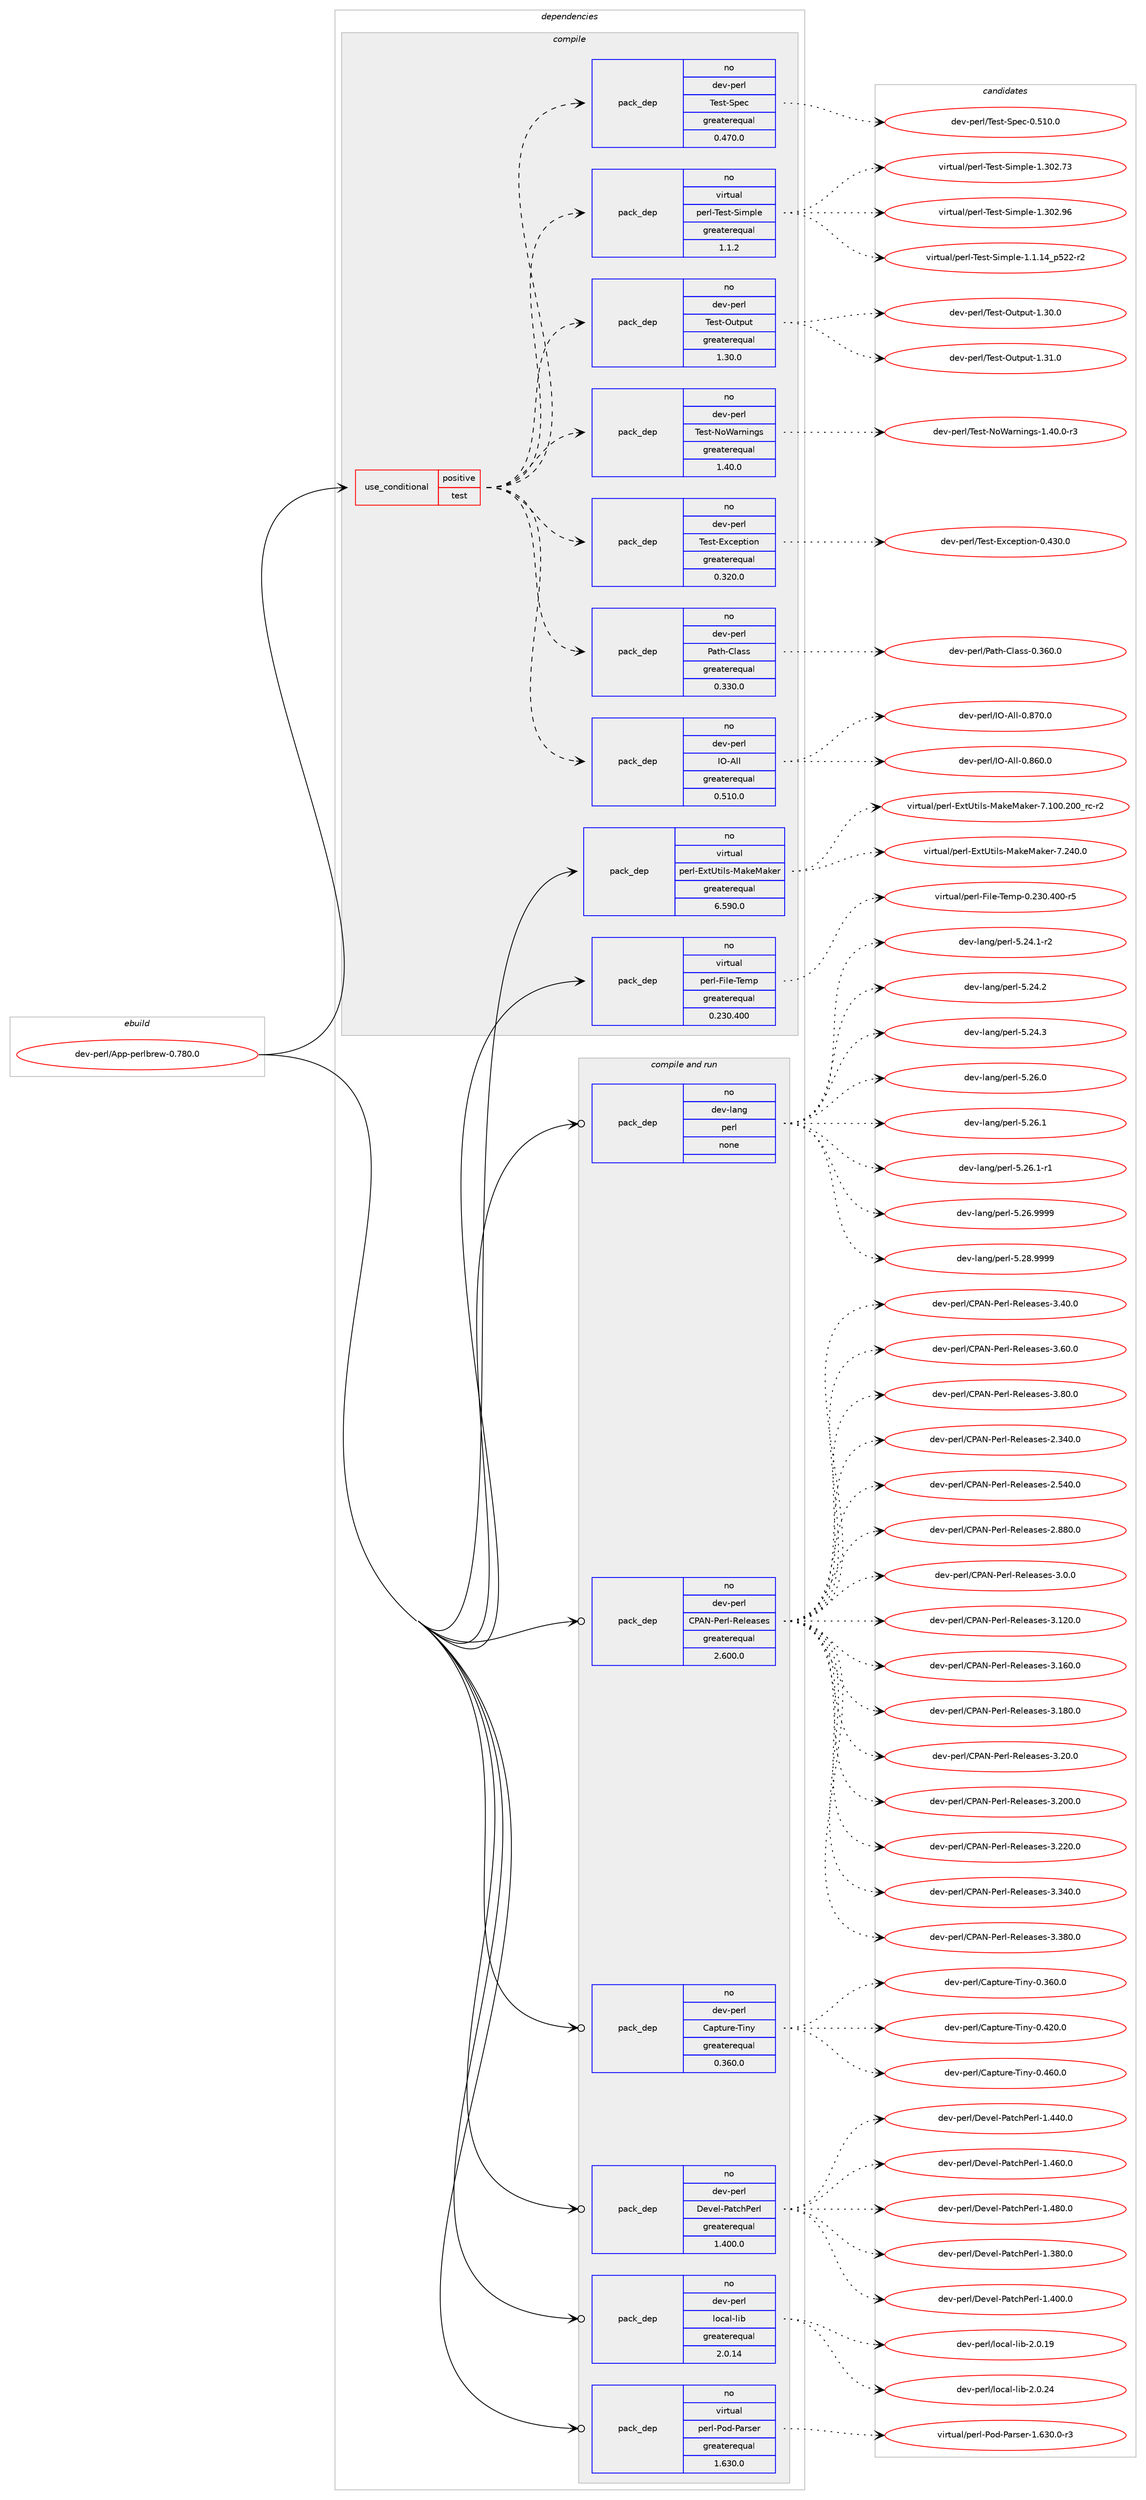 digraph prolog {

# *************
# Graph options
# *************

newrank=true;
concentrate=true;
compound=true;
graph [rankdir=LR,fontname=Helvetica,fontsize=10,ranksep=1.5];#, ranksep=2.5, nodesep=0.2];
edge  [arrowhead=vee];
node  [fontname=Helvetica,fontsize=10];

# **********
# The ebuild
# **********

subgraph cluster_leftcol {
color=gray;
rank=same;
label=<<i>ebuild</i>>;
id [label="dev-perl/App-perlbrew-0.780.0", color=red, width=4, href="../dev-perl/App-perlbrew-0.780.0.svg"];
}

# ****************
# The dependencies
# ****************

subgraph cluster_midcol {
color=gray;
label=<<i>dependencies</i>>;
subgraph cluster_compile {
fillcolor="#eeeeee";
style=filled;
label=<<i>compile</i>>;
subgraph cond26662 {
dependency124732 [label=<<TABLE BORDER="0" CELLBORDER="1" CELLSPACING="0" CELLPADDING="4"><TR><TD ROWSPAN="3" CELLPADDING="10">use_conditional</TD></TR><TR><TD>positive</TD></TR><TR><TD>test</TD></TR></TABLE>>, shape=none, color=red];
subgraph pack94411 {
dependency124733 [label=<<TABLE BORDER="0" CELLBORDER="1" CELLSPACING="0" CELLPADDING="4" WIDTH="220"><TR><TD ROWSPAN="6" CELLPADDING="30">pack_dep</TD></TR><TR><TD WIDTH="110">no</TD></TR><TR><TD>dev-perl</TD></TR><TR><TD>IO-All</TD></TR><TR><TD>greaterequal</TD></TR><TR><TD>0.510.0</TD></TR></TABLE>>, shape=none, color=blue];
}
dependency124732:e -> dependency124733:w [weight=20,style="dashed",arrowhead="vee"];
subgraph pack94412 {
dependency124734 [label=<<TABLE BORDER="0" CELLBORDER="1" CELLSPACING="0" CELLPADDING="4" WIDTH="220"><TR><TD ROWSPAN="6" CELLPADDING="30">pack_dep</TD></TR><TR><TD WIDTH="110">no</TD></TR><TR><TD>dev-perl</TD></TR><TR><TD>Path-Class</TD></TR><TR><TD>greaterequal</TD></TR><TR><TD>0.330.0</TD></TR></TABLE>>, shape=none, color=blue];
}
dependency124732:e -> dependency124734:w [weight=20,style="dashed",arrowhead="vee"];
subgraph pack94413 {
dependency124735 [label=<<TABLE BORDER="0" CELLBORDER="1" CELLSPACING="0" CELLPADDING="4" WIDTH="220"><TR><TD ROWSPAN="6" CELLPADDING="30">pack_dep</TD></TR><TR><TD WIDTH="110">no</TD></TR><TR><TD>dev-perl</TD></TR><TR><TD>Test-Exception</TD></TR><TR><TD>greaterequal</TD></TR><TR><TD>0.320.0</TD></TR></TABLE>>, shape=none, color=blue];
}
dependency124732:e -> dependency124735:w [weight=20,style="dashed",arrowhead="vee"];
subgraph pack94414 {
dependency124736 [label=<<TABLE BORDER="0" CELLBORDER="1" CELLSPACING="0" CELLPADDING="4" WIDTH="220"><TR><TD ROWSPAN="6" CELLPADDING="30">pack_dep</TD></TR><TR><TD WIDTH="110">no</TD></TR><TR><TD>dev-perl</TD></TR><TR><TD>Test-NoWarnings</TD></TR><TR><TD>greaterequal</TD></TR><TR><TD>1.40.0</TD></TR></TABLE>>, shape=none, color=blue];
}
dependency124732:e -> dependency124736:w [weight=20,style="dashed",arrowhead="vee"];
subgraph pack94415 {
dependency124737 [label=<<TABLE BORDER="0" CELLBORDER="1" CELLSPACING="0" CELLPADDING="4" WIDTH="220"><TR><TD ROWSPAN="6" CELLPADDING="30">pack_dep</TD></TR><TR><TD WIDTH="110">no</TD></TR><TR><TD>dev-perl</TD></TR><TR><TD>Test-Output</TD></TR><TR><TD>greaterequal</TD></TR><TR><TD>1.30.0</TD></TR></TABLE>>, shape=none, color=blue];
}
dependency124732:e -> dependency124737:w [weight=20,style="dashed",arrowhead="vee"];
subgraph pack94416 {
dependency124738 [label=<<TABLE BORDER="0" CELLBORDER="1" CELLSPACING="0" CELLPADDING="4" WIDTH="220"><TR><TD ROWSPAN="6" CELLPADDING="30">pack_dep</TD></TR><TR><TD WIDTH="110">no</TD></TR><TR><TD>virtual</TD></TR><TR><TD>perl-Test-Simple</TD></TR><TR><TD>greaterequal</TD></TR><TR><TD>1.1.2</TD></TR></TABLE>>, shape=none, color=blue];
}
dependency124732:e -> dependency124738:w [weight=20,style="dashed",arrowhead="vee"];
subgraph pack94417 {
dependency124739 [label=<<TABLE BORDER="0" CELLBORDER="1" CELLSPACING="0" CELLPADDING="4" WIDTH="220"><TR><TD ROWSPAN="6" CELLPADDING="30">pack_dep</TD></TR><TR><TD WIDTH="110">no</TD></TR><TR><TD>dev-perl</TD></TR><TR><TD>Test-Spec</TD></TR><TR><TD>greaterequal</TD></TR><TR><TD>0.470.0</TD></TR></TABLE>>, shape=none, color=blue];
}
dependency124732:e -> dependency124739:w [weight=20,style="dashed",arrowhead="vee"];
}
id:e -> dependency124732:w [weight=20,style="solid",arrowhead="vee"];
subgraph pack94418 {
dependency124740 [label=<<TABLE BORDER="0" CELLBORDER="1" CELLSPACING="0" CELLPADDING="4" WIDTH="220"><TR><TD ROWSPAN="6" CELLPADDING="30">pack_dep</TD></TR><TR><TD WIDTH="110">no</TD></TR><TR><TD>virtual</TD></TR><TR><TD>perl-ExtUtils-MakeMaker</TD></TR><TR><TD>greaterequal</TD></TR><TR><TD>6.590.0</TD></TR></TABLE>>, shape=none, color=blue];
}
id:e -> dependency124740:w [weight=20,style="solid",arrowhead="vee"];
subgraph pack94419 {
dependency124741 [label=<<TABLE BORDER="0" CELLBORDER="1" CELLSPACING="0" CELLPADDING="4" WIDTH="220"><TR><TD ROWSPAN="6" CELLPADDING="30">pack_dep</TD></TR><TR><TD WIDTH="110">no</TD></TR><TR><TD>virtual</TD></TR><TR><TD>perl-File-Temp</TD></TR><TR><TD>greaterequal</TD></TR><TR><TD>0.230.400</TD></TR></TABLE>>, shape=none, color=blue];
}
id:e -> dependency124741:w [weight=20,style="solid",arrowhead="vee"];
}
subgraph cluster_compileandrun {
fillcolor="#eeeeee";
style=filled;
label=<<i>compile and run</i>>;
subgraph pack94420 {
dependency124742 [label=<<TABLE BORDER="0" CELLBORDER="1" CELLSPACING="0" CELLPADDING="4" WIDTH="220"><TR><TD ROWSPAN="6" CELLPADDING="30">pack_dep</TD></TR><TR><TD WIDTH="110">no</TD></TR><TR><TD>dev-lang</TD></TR><TR><TD>perl</TD></TR><TR><TD>none</TD></TR><TR><TD></TD></TR></TABLE>>, shape=none, color=blue];
}
id:e -> dependency124742:w [weight=20,style="solid",arrowhead="odotvee"];
subgraph pack94421 {
dependency124743 [label=<<TABLE BORDER="0" CELLBORDER="1" CELLSPACING="0" CELLPADDING="4" WIDTH="220"><TR><TD ROWSPAN="6" CELLPADDING="30">pack_dep</TD></TR><TR><TD WIDTH="110">no</TD></TR><TR><TD>dev-perl</TD></TR><TR><TD>CPAN-Perl-Releases</TD></TR><TR><TD>greaterequal</TD></TR><TR><TD>2.600.0</TD></TR></TABLE>>, shape=none, color=blue];
}
id:e -> dependency124743:w [weight=20,style="solid",arrowhead="odotvee"];
subgraph pack94422 {
dependency124744 [label=<<TABLE BORDER="0" CELLBORDER="1" CELLSPACING="0" CELLPADDING="4" WIDTH="220"><TR><TD ROWSPAN="6" CELLPADDING="30">pack_dep</TD></TR><TR><TD WIDTH="110">no</TD></TR><TR><TD>dev-perl</TD></TR><TR><TD>Capture-Tiny</TD></TR><TR><TD>greaterequal</TD></TR><TR><TD>0.360.0</TD></TR></TABLE>>, shape=none, color=blue];
}
id:e -> dependency124744:w [weight=20,style="solid",arrowhead="odotvee"];
subgraph pack94423 {
dependency124745 [label=<<TABLE BORDER="0" CELLBORDER="1" CELLSPACING="0" CELLPADDING="4" WIDTH="220"><TR><TD ROWSPAN="6" CELLPADDING="30">pack_dep</TD></TR><TR><TD WIDTH="110">no</TD></TR><TR><TD>dev-perl</TD></TR><TR><TD>Devel-PatchPerl</TD></TR><TR><TD>greaterequal</TD></TR><TR><TD>1.400.0</TD></TR></TABLE>>, shape=none, color=blue];
}
id:e -> dependency124745:w [weight=20,style="solid",arrowhead="odotvee"];
subgraph pack94424 {
dependency124746 [label=<<TABLE BORDER="0" CELLBORDER="1" CELLSPACING="0" CELLPADDING="4" WIDTH="220"><TR><TD ROWSPAN="6" CELLPADDING="30">pack_dep</TD></TR><TR><TD WIDTH="110">no</TD></TR><TR><TD>dev-perl</TD></TR><TR><TD>local-lib</TD></TR><TR><TD>greaterequal</TD></TR><TR><TD>2.0.14</TD></TR></TABLE>>, shape=none, color=blue];
}
id:e -> dependency124746:w [weight=20,style="solid",arrowhead="odotvee"];
subgraph pack94425 {
dependency124747 [label=<<TABLE BORDER="0" CELLBORDER="1" CELLSPACING="0" CELLPADDING="4" WIDTH="220"><TR><TD ROWSPAN="6" CELLPADDING="30">pack_dep</TD></TR><TR><TD WIDTH="110">no</TD></TR><TR><TD>virtual</TD></TR><TR><TD>perl-Pod-Parser</TD></TR><TR><TD>greaterequal</TD></TR><TR><TD>1.630.0</TD></TR></TABLE>>, shape=none, color=blue];
}
id:e -> dependency124747:w [weight=20,style="solid",arrowhead="odotvee"];
}
subgraph cluster_run {
fillcolor="#eeeeee";
style=filled;
label=<<i>run</i>>;
}
}

# **************
# The candidates
# **************

subgraph cluster_choices {
rank=same;
color=gray;
label=<<i>candidates</i>>;

subgraph choice94411 {
color=black;
nodesep=1;
choice1001011184511210111410847737945651081084548465654484648 [label="dev-perl/IO-All-0.860.0", color=red, width=4,href="../dev-perl/IO-All-0.860.0.svg"];
choice1001011184511210111410847737945651081084548465655484648 [label="dev-perl/IO-All-0.870.0", color=red, width=4,href="../dev-perl/IO-All-0.870.0.svg"];
dependency124733:e -> choice1001011184511210111410847737945651081084548465654484648:w [style=dotted,weight="100"];
dependency124733:e -> choice1001011184511210111410847737945651081084548465655484648:w [style=dotted,weight="100"];
}
subgraph choice94412 {
color=black;
nodesep=1;
choice100101118451121011141084780971161044567108971151154548465154484648 [label="dev-perl/Path-Class-0.360.0", color=red, width=4,href="../dev-perl/Path-Class-0.360.0.svg"];
dependency124734:e -> choice100101118451121011141084780971161044567108971151154548465154484648:w [style=dotted,weight="100"];
}
subgraph choice94413 {
color=black;
nodesep=1;
choice1001011184511210111410847841011151164569120991011121161051111104548465251484648 [label="dev-perl/Test-Exception-0.430.0", color=red, width=4,href="../dev-perl/Test-Exception-0.430.0.svg"];
dependency124735:e -> choice1001011184511210111410847841011151164569120991011121161051111104548465251484648:w [style=dotted,weight="100"];
}
subgraph choice94414 {
color=black;
nodesep=1;
choice10010111845112101114108478410111511645781118797114110105110103115454946524846484511451 [label="dev-perl/Test-NoWarnings-1.40.0-r3", color=red, width=4,href="../dev-perl/Test-NoWarnings-1.40.0-r3.svg"];
dependency124736:e -> choice10010111845112101114108478410111511645781118797114110105110103115454946524846484511451:w [style=dotted,weight="100"];
}
subgraph choice94415 {
color=black;
nodesep=1;
choice100101118451121011141084784101115116457911711611211711645494651484648 [label="dev-perl/Test-Output-1.30.0", color=red, width=4,href="../dev-perl/Test-Output-1.30.0.svg"];
choice100101118451121011141084784101115116457911711611211711645494651494648 [label="dev-perl/Test-Output-1.31.0", color=red, width=4,href="../dev-perl/Test-Output-1.31.0.svg"];
dependency124737:e -> choice100101118451121011141084784101115116457911711611211711645494651484648:w [style=dotted,weight="100"];
dependency124737:e -> choice100101118451121011141084784101115116457911711611211711645494651494648:w [style=dotted,weight="100"];
}
subgraph choice94416 {
color=black;
nodesep=1;
choice11810511411611797108471121011141084584101115116458310510911210810145494649464952951125350504511450 [label="virtual/perl-Test-Simple-1.1.14_p522-r2", color=red, width=4,href="../virtual/perl-Test-Simple-1.1.14_p522-r2.svg"];
choice118105114116117971084711210111410845841011151164583105109112108101454946514850465551 [label="virtual/perl-Test-Simple-1.302.73", color=red, width=4,href="../virtual/perl-Test-Simple-1.302.73.svg"];
choice118105114116117971084711210111410845841011151164583105109112108101454946514850465754 [label="virtual/perl-Test-Simple-1.302.96", color=red, width=4,href="../virtual/perl-Test-Simple-1.302.96.svg"];
dependency124738:e -> choice11810511411611797108471121011141084584101115116458310510911210810145494649464952951125350504511450:w [style=dotted,weight="100"];
dependency124738:e -> choice118105114116117971084711210111410845841011151164583105109112108101454946514850465551:w [style=dotted,weight="100"];
dependency124738:e -> choice118105114116117971084711210111410845841011151164583105109112108101454946514850465754:w [style=dotted,weight="100"];
}
subgraph choice94417 {
color=black;
nodesep=1;
choice1001011184511210111410847841011151164583112101994548465349484648 [label="dev-perl/Test-Spec-0.510.0", color=red, width=4,href="../dev-perl/Test-Spec-0.510.0.svg"];
dependency124739:e -> choice1001011184511210111410847841011151164583112101994548465349484648:w [style=dotted,weight="100"];
}
subgraph choice94418 {
color=black;
nodesep=1;
choice118105114116117971084711210111410845691201168511610510811545779710710177971071011144555464948484650484895114994511450 [label="virtual/perl-ExtUtils-MakeMaker-7.100.200_rc-r2", color=red, width=4,href="../virtual/perl-ExtUtils-MakeMaker-7.100.200_rc-r2.svg"];
choice118105114116117971084711210111410845691201168511610510811545779710710177971071011144555465052484648 [label="virtual/perl-ExtUtils-MakeMaker-7.240.0", color=red, width=4,href="../virtual/perl-ExtUtils-MakeMaker-7.240.0.svg"];
dependency124740:e -> choice118105114116117971084711210111410845691201168511610510811545779710710177971071011144555464948484650484895114994511450:w [style=dotted,weight="100"];
dependency124740:e -> choice118105114116117971084711210111410845691201168511610510811545779710710177971071011144555465052484648:w [style=dotted,weight="100"];
}
subgraph choice94419 {
color=black;
nodesep=1;
choice118105114116117971084711210111410845701051081014584101109112454846505148465248484511453 [label="virtual/perl-File-Temp-0.230.400-r5", color=red, width=4,href="../virtual/perl-File-Temp-0.230.400-r5.svg"];
dependency124741:e -> choice118105114116117971084711210111410845701051081014584101109112454846505148465248484511453:w [style=dotted,weight="100"];
}
subgraph choice94420 {
color=black;
nodesep=1;
choice100101118451089711010347112101114108455346505246494511450 [label="dev-lang/perl-5.24.1-r2", color=red, width=4,href="../dev-lang/perl-5.24.1-r2.svg"];
choice10010111845108971101034711210111410845534650524650 [label="dev-lang/perl-5.24.2", color=red, width=4,href="../dev-lang/perl-5.24.2.svg"];
choice10010111845108971101034711210111410845534650524651 [label="dev-lang/perl-5.24.3", color=red, width=4,href="../dev-lang/perl-5.24.3.svg"];
choice10010111845108971101034711210111410845534650544648 [label="dev-lang/perl-5.26.0", color=red, width=4,href="../dev-lang/perl-5.26.0.svg"];
choice10010111845108971101034711210111410845534650544649 [label="dev-lang/perl-5.26.1", color=red, width=4,href="../dev-lang/perl-5.26.1.svg"];
choice100101118451089711010347112101114108455346505446494511449 [label="dev-lang/perl-5.26.1-r1", color=red, width=4,href="../dev-lang/perl-5.26.1-r1.svg"];
choice10010111845108971101034711210111410845534650544657575757 [label="dev-lang/perl-5.26.9999", color=red, width=4,href="../dev-lang/perl-5.26.9999.svg"];
choice10010111845108971101034711210111410845534650564657575757 [label="dev-lang/perl-5.28.9999", color=red, width=4,href="../dev-lang/perl-5.28.9999.svg"];
dependency124742:e -> choice100101118451089711010347112101114108455346505246494511450:w [style=dotted,weight="100"];
dependency124742:e -> choice10010111845108971101034711210111410845534650524650:w [style=dotted,weight="100"];
dependency124742:e -> choice10010111845108971101034711210111410845534650524651:w [style=dotted,weight="100"];
dependency124742:e -> choice10010111845108971101034711210111410845534650544648:w [style=dotted,weight="100"];
dependency124742:e -> choice10010111845108971101034711210111410845534650544649:w [style=dotted,weight="100"];
dependency124742:e -> choice100101118451089711010347112101114108455346505446494511449:w [style=dotted,weight="100"];
dependency124742:e -> choice10010111845108971101034711210111410845534650544657575757:w [style=dotted,weight="100"];
dependency124742:e -> choice10010111845108971101034711210111410845534650564657575757:w [style=dotted,weight="100"];
}
subgraph choice94421 {
color=black;
nodesep=1;
choice10010111845112101114108476780657845801011141084582101108101971151011154550465152484648 [label="dev-perl/CPAN-Perl-Releases-2.340.0", color=red, width=4,href="../dev-perl/CPAN-Perl-Releases-2.340.0.svg"];
choice10010111845112101114108476780657845801011141084582101108101971151011154550465352484648 [label="dev-perl/CPAN-Perl-Releases-2.540.0", color=red, width=4,href="../dev-perl/CPAN-Perl-Releases-2.540.0.svg"];
choice10010111845112101114108476780657845801011141084582101108101971151011154550465656484648 [label="dev-perl/CPAN-Perl-Releases-2.880.0", color=red, width=4,href="../dev-perl/CPAN-Perl-Releases-2.880.0.svg"];
choice1001011184511210111410847678065784580101114108458210110810197115101115455146484648 [label="dev-perl/CPAN-Perl-Releases-3.0.0", color=red, width=4,href="../dev-perl/CPAN-Perl-Releases-3.0.0.svg"];
choice10010111845112101114108476780657845801011141084582101108101971151011154551464950484648 [label="dev-perl/CPAN-Perl-Releases-3.120.0", color=red, width=4,href="../dev-perl/CPAN-Perl-Releases-3.120.0.svg"];
choice10010111845112101114108476780657845801011141084582101108101971151011154551464954484648 [label="dev-perl/CPAN-Perl-Releases-3.160.0", color=red, width=4,href="../dev-perl/CPAN-Perl-Releases-3.160.0.svg"];
choice10010111845112101114108476780657845801011141084582101108101971151011154551464956484648 [label="dev-perl/CPAN-Perl-Releases-3.180.0", color=red, width=4,href="../dev-perl/CPAN-Perl-Releases-3.180.0.svg"];
choice100101118451121011141084767806578458010111410845821011081019711510111545514650484648 [label="dev-perl/CPAN-Perl-Releases-3.20.0", color=red, width=4,href="../dev-perl/CPAN-Perl-Releases-3.20.0.svg"];
choice10010111845112101114108476780657845801011141084582101108101971151011154551465048484648 [label="dev-perl/CPAN-Perl-Releases-3.200.0", color=red, width=4,href="../dev-perl/CPAN-Perl-Releases-3.200.0.svg"];
choice10010111845112101114108476780657845801011141084582101108101971151011154551465050484648 [label="dev-perl/CPAN-Perl-Releases-3.220.0", color=red, width=4,href="../dev-perl/CPAN-Perl-Releases-3.220.0.svg"];
choice10010111845112101114108476780657845801011141084582101108101971151011154551465152484648 [label="dev-perl/CPAN-Perl-Releases-3.340.0", color=red, width=4,href="../dev-perl/CPAN-Perl-Releases-3.340.0.svg"];
choice10010111845112101114108476780657845801011141084582101108101971151011154551465156484648 [label="dev-perl/CPAN-Perl-Releases-3.380.0", color=red, width=4,href="../dev-perl/CPAN-Perl-Releases-3.380.0.svg"];
choice100101118451121011141084767806578458010111410845821011081019711510111545514652484648 [label="dev-perl/CPAN-Perl-Releases-3.40.0", color=red, width=4,href="../dev-perl/CPAN-Perl-Releases-3.40.0.svg"];
choice100101118451121011141084767806578458010111410845821011081019711510111545514654484648 [label="dev-perl/CPAN-Perl-Releases-3.60.0", color=red, width=4,href="../dev-perl/CPAN-Perl-Releases-3.60.0.svg"];
choice100101118451121011141084767806578458010111410845821011081019711510111545514656484648 [label="dev-perl/CPAN-Perl-Releases-3.80.0", color=red, width=4,href="../dev-perl/CPAN-Perl-Releases-3.80.0.svg"];
dependency124743:e -> choice10010111845112101114108476780657845801011141084582101108101971151011154550465152484648:w [style=dotted,weight="100"];
dependency124743:e -> choice10010111845112101114108476780657845801011141084582101108101971151011154550465352484648:w [style=dotted,weight="100"];
dependency124743:e -> choice10010111845112101114108476780657845801011141084582101108101971151011154550465656484648:w [style=dotted,weight="100"];
dependency124743:e -> choice1001011184511210111410847678065784580101114108458210110810197115101115455146484648:w [style=dotted,weight="100"];
dependency124743:e -> choice10010111845112101114108476780657845801011141084582101108101971151011154551464950484648:w [style=dotted,weight="100"];
dependency124743:e -> choice10010111845112101114108476780657845801011141084582101108101971151011154551464954484648:w [style=dotted,weight="100"];
dependency124743:e -> choice10010111845112101114108476780657845801011141084582101108101971151011154551464956484648:w [style=dotted,weight="100"];
dependency124743:e -> choice100101118451121011141084767806578458010111410845821011081019711510111545514650484648:w [style=dotted,weight="100"];
dependency124743:e -> choice10010111845112101114108476780657845801011141084582101108101971151011154551465048484648:w [style=dotted,weight="100"];
dependency124743:e -> choice10010111845112101114108476780657845801011141084582101108101971151011154551465050484648:w [style=dotted,weight="100"];
dependency124743:e -> choice10010111845112101114108476780657845801011141084582101108101971151011154551465152484648:w [style=dotted,weight="100"];
dependency124743:e -> choice10010111845112101114108476780657845801011141084582101108101971151011154551465156484648:w [style=dotted,weight="100"];
dependency124743:e -> choice100101118451121011141084767806578458010111410845821011081019711510111545514652484648:w [style=dotted,weight="100"];
dependency124743:e -> choice100101118451121011141084767806578458010111410845821011081019711510111545514654484648:w [style=dotted,weight="100"];
dependency124743:e -> choice100101118451121011141084767806578458010111410845821011081019711510111545514656484648:w [style=dotted,weight="100"];
}
subgraph choice94422 {
color=black;
nodesep=1;
choice1001011184511210111410847679711211611711410145841051101214548465154484648 [label="dev-perl/Capture-Tiny-0.360.0", color=red, width=4,href="../dev-perl/Capture-Tiny-0.360.0.svg"];
choice1001011184511210111410847679711211611711410145841051101214548465250484648 [label="dev-perl/Capture-Tiny-0.420.0", color=red, width=4,href="../dev-perl/Capture-Tiny-0.420.0.svg"];
choice1001011184511210111410847679711211611711410145841051101214548465254484648 [label="dev-perl/Capture-Tiny-0.460.0", color=red, width=4,href="../dev-perl/Capture-Tiny-0.460.0.svg"];
dependency124744:e -> choice1001011184511210111410847679711211611711410145841051101214548465154484648:w [style=dotted,weight="100"];
dependency124744:e -> choice1001011184511210111410847679711211611711410145841051101214548465250484648:w [style=dotted,weight="100"];
dependency124744:e -> choice1001011184511210111410847679711211611711410145841051101214548465254484648:w [style=dotted,weight="100"];
}
subgraph choice94423 {
color=black;
nodesep=1;
choice10010111845112101114108476810111810110845809711699104801011141084549465156484648 [label="dev-perl/Devel-PatchPerl-1.380.0", color=red, width=4,href="../dev-perl/Devel-PatchPerl-1.380.0.svg"];
choice10010111845112101114108476810111810110845809711699104801011141084549465248484648 [label="dev-perl/Devel-PatchPerl-1.400.0", color=red, width=4,href="../dev-perl/Devel-PatchPerl-1.400.0.svg"];
choice10010111845112101114108476810111810110845809711699104801011141084549465252484648 [label="dev-perl/Devel-PatchPerl-1.440.0", color=red, width=4,href="../dev-perl/Devel-PatchPerl-1.440.0.svg"];
choice10010111845112101114108476810111810110845809711699104801011141084549465254484648 [label="dev-perl/Devel-PatchPerl-1.460.0", color=red, width=4,href="../dev-perl/Devel-PatchPerl-1.460.0.svg"];
choice10010111845112101114108476810111810110845809711699104801011141084549465256484648 [label="dev-perl/Devel-PatchPerl-1.480.0", color=red, width=4,href="../dev-perl/Devel-PatchPerl-1.480.0.svg"];
dependency124745:e -> choice10010111845112101114108476810111810110845809711699104801011141084549465156484648:w [style=dotted,weight="100"];
dependency124745:e -> choice10010111845112101114108476810111810110845809711699104801011141084549465248484648:w [style=dotted,weight="100"];
dependency124745:e -> choice10010111845112101114108476810111810110845809711699104801011141084549465252484648:w [style=dotted,weight="100"];
dependency124745:e -> choice10010111845112101114108476810111810110845809711699104801011141084549465254484648:w [style=dotted,weight="100"];
dependency124745:e -> choice10010111845112101114108476810111810110845809711699104801011141084549465256484648:w [style=dotted,weight="100"];
}
subgraph choice94424 {
color=black;
nodesep=1;
choice10010111845112101114108471081119997108451081059845504648464957 [label="dev-perl/local-lib-2.0.19", color=red, width=4,href="../dev-perl/local-lib-2.0.19.svg"];
choice10010111845112101114108471081119997108451081059845504648465052 [label="dev-perl/local-lib-2.0.24", color=red, width=4,href="../dev-perl/local-lib-2.0.24.svg"];
dependency124746:e -> choice10010111845112101114108471081119997108451081059845504648464957:w [style=dotted,weight="100"];
dependency124746:e -> choice10010111845112101114108471081119997108451081059845504648465052:w [style=dotted,weight="100"];
}
subgraph choice94425 {
color=black;
nodesep=1;
choice1181051141161179710847112101114108458011110045809711411510111445494654514846484511451 [label="virtual/perl-Pod-Parser-1.630.0-r3", color=red, width=4,href="../virtual/perl-Pod-Parser-1.630.0-r3.svg"];
dependency124747:e -> choice1181051141161179710847112101114108458011110045809711411510111445494654514846484511451:w [style=dotted,weight="100"];
}
}

}
